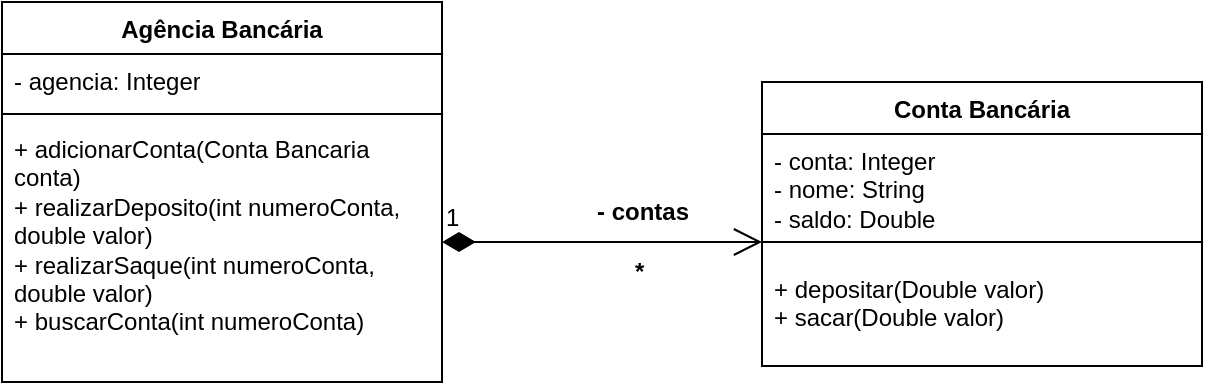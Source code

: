 <mxfile version="21.6.6" type="github">
  <diagram id="C5RBs43oDa-KdzZeNtuy" name="Page-1">
    <mxGraphModel dx="989" dy="545" grid="1" gridSize="10" guides="1" tooltips="1" connect="1" arrows="1" fold="1" page="1" pageScale="1" pageWidth="827" pageHeight="1169" math="0" shadow="0">
      <root>
        <mxCell id="WIyWlLk6GJQsqaUBKTNV-0" />
        <mxCell id="WIyWlLk6GJQsqaUBKTNV-1" parent="WIyWlLk6GJQsqaUBKTNV-0" />
        <mxCell id="xc9sti_y8jF3jyxQVhJ3-31" value="Conta Bancária" style="swimlane;fontStyle=1;align=center;verticalAlign=top;childLayout=stackLayout;horizontal=1;startSize=26;horizontalStack=0;resizeParent=1;resizeParentMax=0;resizeLast=0;collapsible=1;marginBottom=0;whiteSpace=wrap;html=1;fontFamily=Helvetica;fontSize=12;fillColor=none;labelBackgroundColor=none;" vertex="1" parent="WIyWlLk6GJQsqaUBKTNV-1">
          <mxGeometry x="530" y="500" width="220" height="142" as="geometry" />
        </mxCell>
        <mxCell id="xc9sti_y8jF3jyxQVhJ3-32" value="- conta: Integer&lt;br&gt;- nome: String&lt;br&gt;- saldo: Double" style="text;strokeColor=none;fillColor=none;align=left;verticalAlign=top;spacingLeft=4;spacingRight=4;overflow=hidden;rotatable=0;points=[[0,0.5],[1,0.5]];portConstraint=eastwest;whiteSpace=wrap;html=1;fontSize=12;fontFamily=Helvetica;labelBackgroundColor=none;" vertex="1" parent="xc9sti_y8jF3jyxQVhJ3-31">
          <mxGeometry y="26" width="220" height="44" as="geometry" />
        </mxCell>
        <mxCell id="xc9sti_y8jF3jyxQVhJ3-33" value="" style="line;strokeWidth=1;fillColor=none;align=left;verticalAlign=middle;spacingTop=-1;spacingLeft=3;spacingRight=3;rotatable=0;labelPosition=right;points=[];portConstraint=eastwest;fontFamily=Helvetica;fontSize=12;html=1;labelBackgroundColor=none;" vertex="1" parent="xc9sti_y8jF3jyxQVhJ3-31">
          <mxGeometry y="70" width="220" height="20" as="geometry" />
        </mxCell>
        <mxCell id="xc9sti_y8jF3jyxQVhJ3-34" value="+ depositar(Double valor)&lt;br&gt;+ sacar(Double valor)" style="text;strokeColor=none;fillColor=none;align=left;verticalAlign=top;spacingLeft=4;spacingRight=4;overflow=hidden;rotatable=0;points=[[0,0.5],[1,0.5]];portConstraint=eastwest;whiteSpace=wrap;html=1;fontSize=12;fontFamily=Helvetica;labelBackgroundColor=none;" vertex="1" parent="xc9sti_y8jF3jyxQVhJ3-31">
          <mxGeometry y="90" width="220" height="52" as="geometry" />
        </mxCell>
        <mxCell id="xc9sti_y8jF3jyxQVhJ3-35" value="Agência Bancária" style="swimlane;fontStyle=1;align=center;verticalAlign=top;childLayout=stackLayout;horizontal=1;startSize=26;horizontalStack=0;resizeParent=1;resizeParentMax=0;resizeLast=0;collapsible=1;marginBottom=0;whiteSpace=wrap;html=1;fontFamily=Helvetica;fontSize=12;fillColor=none;labelBackgroundColor=none;" vertex="1" parent="WIyWlLk6GJQsqaUBKTNV-1">
          <mxGeometry x="150" y="460" width="220" height="190" as="geometry" />
        </mxCell>
        <mxCell id="xc9sti_y8jF3jyxQVhJ3-36" value="- agencia: Integer" style="text;strokeColor=none;fillColor=none;align=left;verticalAlign=top;spacingLeft=4;spacingRight=4;overflow=hidden;rotatable=0;points=[[0,0.5],[1,0.5]];portConstraint=eastwest;whiteSpace=wrap;html=1;fontSize=12;fontFamily=Helvetica;labelBackgroundColor=none;" vertex="1" parent="xc9sti_y8jF3jyxQVhJ3-35">
          <mxGeometry y="26" width="220" height="26" as="geometry" />
        </mxCell>
        <mxCell id="xc9sti_y8jF3jyxQVhJ3-37" value="" style="line;strokeWidth=1;fillColor=none;align=left;verticalAlign=middle;spacingTop=-1;spacingLeft=3;spacingRight=3;rotatable=0;labelPosition=right;points=[];portConstraint=eastwest;fontFamily=Helvetica;fontSize=12;html=1;labelBackgroundColor=none;" vertex="1" parent="xc9sti_y8jF3jyxQVhJ3-35">
          <mxGeometry y="52" width="220" height="8" as="geometry" />
        </mxCell>
        <mxCell id="xc9sti_y8jF3jyxQVhJ3-38" value="+ adicionarConta(Conta Bancaria conta)&lt;br&gt;+ realizarDeposito(int numeroConta, double valor)&lt;br&gt;+ realizarSaque(int numeroConta, double valor)&lt;br&gt;+ buscarConta(int numeroConta)&lt;br&gt;" style="text;strokeColor=none;fillColor=none;align=left;verticalAlign=top;spacingLeft=4;spacingRight=4;overflow=hidden;rotatable=0;points=[[0,0.5],[1,0.5]];portConstraint=eastwest;whiteSpace=wrap;html=1;fontSize=12;fontFamily=Helvetica;labelBackgroundColor=none;" vertex="1" parent="xc9sti_y8jF3jyxQVhJ3-35">
          <mxGeometry y="60" width="220" height="130" as="geometry" />
        </mxCell>
        <mxCell id="xc9sti_y8jF3jyxQVhJ3-39" value="1" style="endArrow=open;html=1;endSize=12;startArrow=diamondThin;startSize=14;startFill=1;edgeStyle=orthogonalEdgeStyle;align=left;verticalAlign=bottom;rounded=0;fontFamily=Helvetica;fontSize=12;fontColor=default;labelBackgroundColor=none;" edge="1" parent="WIyWlLk6GJQsqaUBKTNV-1">
          <mxGeometry x="-1" y="3" relative="1" as="geometry">
            <mxPoint x="370" y="580" as="sourcePoint" />
            <mxPoint x="530" y="580" as="targetPoint" />
          </mxGeometry>
        </mxCell>
        <mxCell id="xc9sti_y8jF3jyxQVhJ3-40" value="&lt;b&gt;- contas&lt;/b&gt;" style="text;html=1;align=center;verticalAlign=middle;resizable=0;points=[];autosize=1;strokeColor=none;fillColor=none;fontSize=12;fontFamily=Helvetica;labelBackgroundColor=none;" vertex="1" parent="WIyWlLk6GJQsqaUBKTNV-1">
          <mxGeometry x="435" y="550" width="70" height="30" as="geometry" />
        </mxCell>
        <mxCell id="xc9sti_y8jF3jyxQVhJ3-41" value="&lt;b&gt;*&amp;nbsp;&lt;/b&gt;" style="text;html=1;align=center;verticalAlign=middle;resizable=0;points=[];autosize=1;strokeColor=none;fillColor=none;fontSize=12;fontFamily=Helvetica;labelBackgroundColor=none;" vertex="1" parent="WIyWlLk6GJQsqaUBKTNV-1">
          <mxGeometry x="455" y="580" width="30" height="30" as="geometry" />
        </mxCell>
      </root>
    </mxGraphModel>
  </diagram>
</mxfile>
